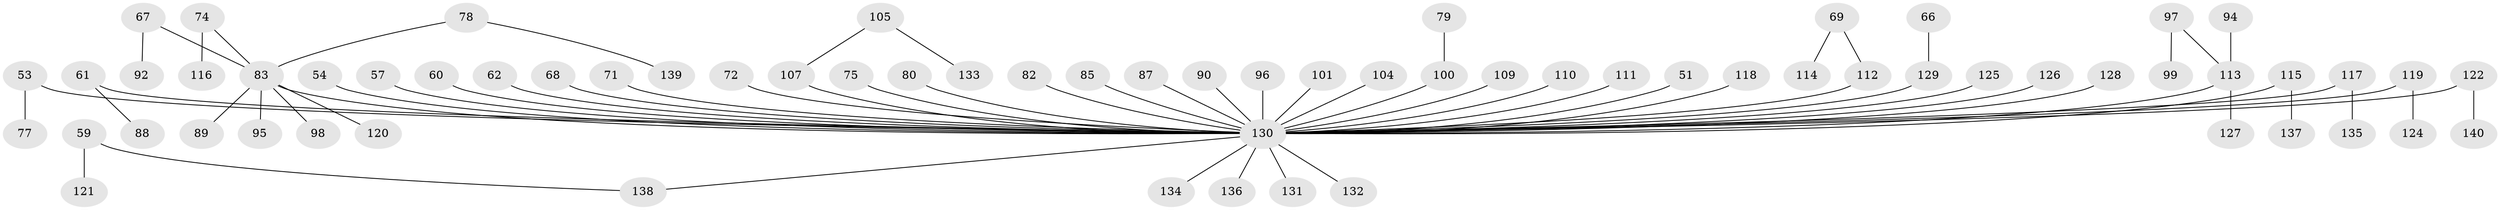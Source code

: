 // original degree distribution, {9: 0.007142857142857143, 4: 0.07857142857142857, 6: 0.014285714285714285, 3: 0.16428571428571428, 1: 0.5071428571428571, 5: 0.02142857142857143, 2: 0.20714285714285716}
// Generated by graph-tools (version 1.1) at 2025/53/03/09/25 04:53:28]
// undirected, 70 vertices, 69 edges
graph export_dot {
graph [start="1"]
  node [color=gray90,style=filled];
  51;
  53;
  54;
  57;
  59;
  60;
  61;
  62;
  66;
  67;
  68;
  69;
  71;
  72;
  74;
  75;
  77;
  78;
  79;
  80;
  82;
  83 [super="+11+25+38+34+64+37"];
  85;
  87;
  88;
  89;
  90;
  92;
  94;
  95;
  96;
  97 [super="+91"];
  98;
  99;
  100 [super="+36"];
  101;
  104;
  105;
  107 [super="+35+70+55+84+86"];
  109;
  110;
  111;
  112 [super="+18+41"];
  113 [super="+63"];
  114;
  115;
  116;
  117;
  118;
  119;
  120;
  121;
  122 [super="+81+103"];
  124;
  125;
  126;
  127;
  128;
  129 [super="+49+50"];
  130 [super="+40+27+24+7+9+12+44+73+76+123+46+43+108+47+48+45"];
  131;
  132;
  133;
  134;
  135;
  136;
  137;
  138 [super="+56"];
  139;
  140;
  51 -- 130;
  53 -- 77;
  53 -- 130;
  54 -- 130;
  57 -- 130;
  59 -- 121;
  59 -- 138;
  60 -- 130;
  61 -- 88;
  61 -- 130;
  62 -- 130;
  66 -- 129;
  67 -- 92;
  67 -- 83;
  68 -- 130;
  69 -- 114;
  69 -- 112;
  71 -- 130;
  72 -- 130;
  74 -- 116;
  74 -- 83;
  75 -- 130;
  78 -- 139;
  78 -- 83;
  79 -- 100;
  80 -- 130;
  82 -- 130;
  83 -- 98;
  83 -- 95;
  83 -- 130;
  83 -- 89;
  83 -- 120;
  85 -- 130;
  87 -- 130;
  90 -- 130;
  94 -- 113;
  96 -- 130;
  97 -- 99;
  97 -- 113;
  100 -- 130;
  101 -- 130;
  104 -- 130;
  105 -- 133;
  105 -- 107;
  107 -- 130;
  109 -- 130;
  110 -- 130;
  111 -- 130;
  112 -- 130;
  113 -- 130;
  113 -- 127;
  115 -- 137;
  115 -- 130;
  117 -- 135;
  117 -- 130;
  118 -- 130;
  119 -- 124;
  119 -- 130;
  122 -- 140;
  122 -- 130;
  125 -- 130;
  126 -- 130;
  128 -- 130;
  129 -- 130;
  130 -- 132;
  130 -- 134;
  130 -- 138;
  130 -- 136;
  130 -- 131;
}
